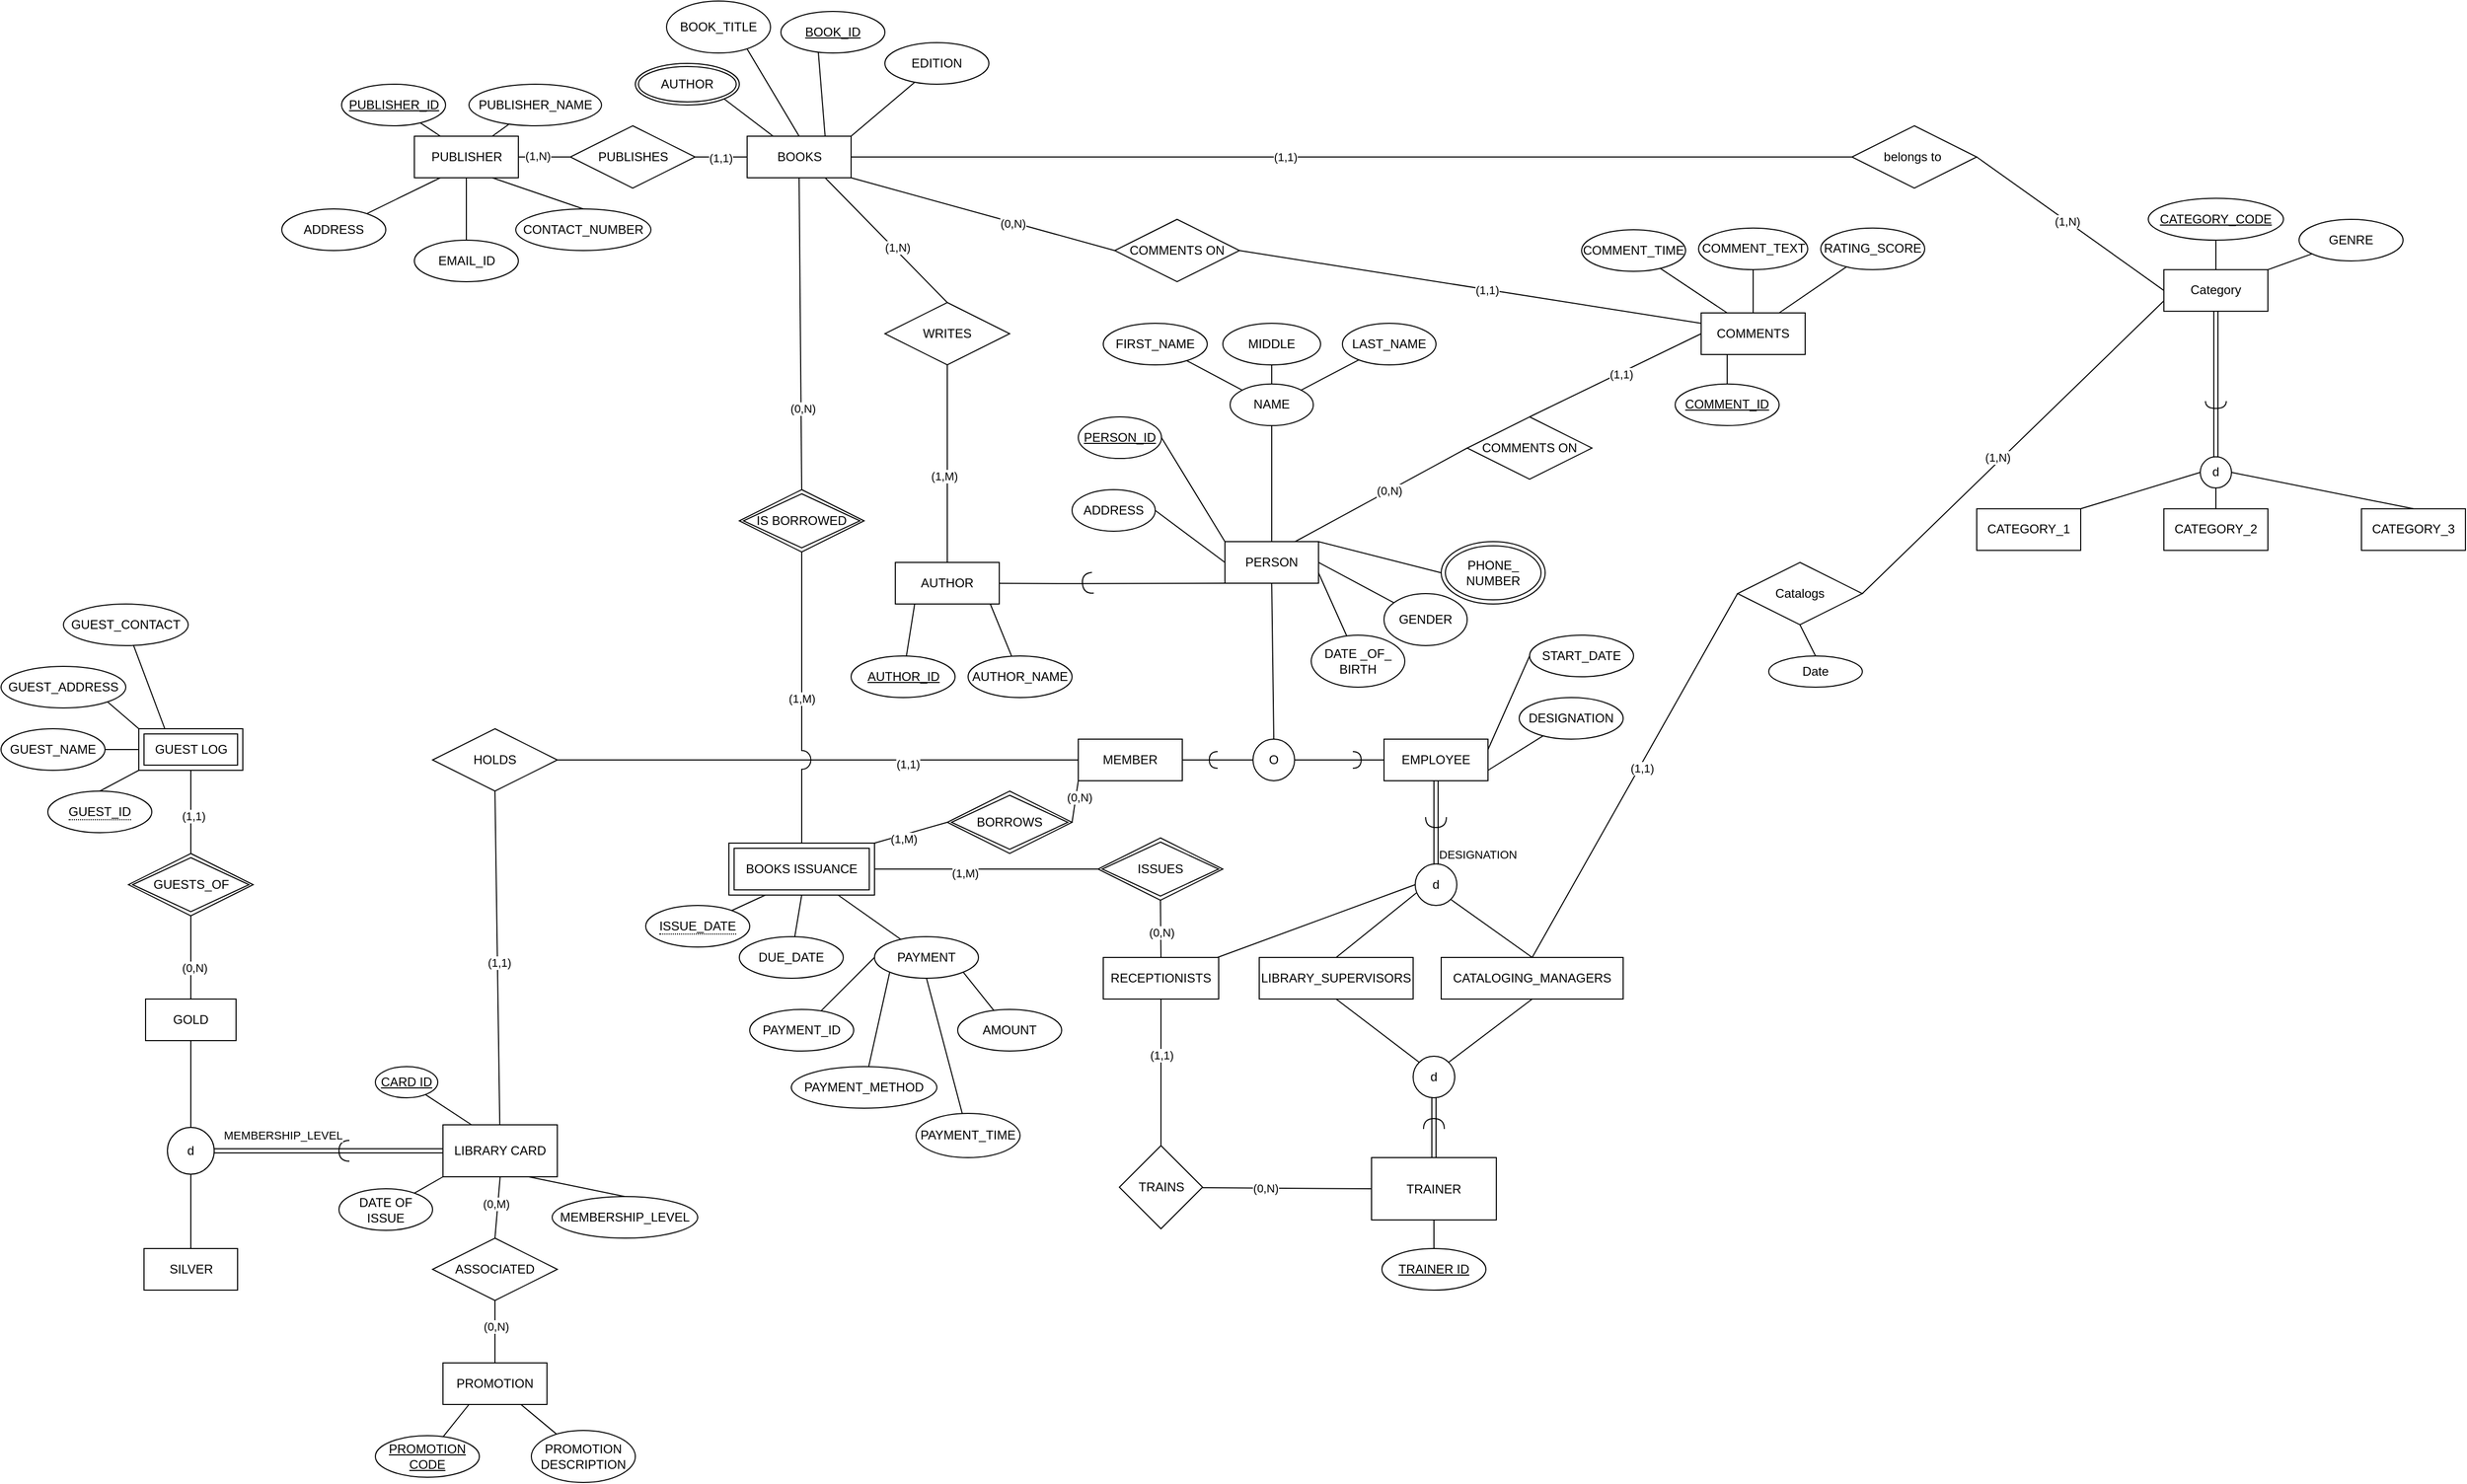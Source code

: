 <mxfile>
    <diagram id="INDeRHHGAO9wyA5p-iTh" name="Page-1">
        <mxGraphModel dx="2151" dy="1432" grid="1" gridSize="10" guides="1" tooltips="1" connect="1" arrows="1" fold="1" page="1" pageScale="1" pageWidth="850" pageHeight="1100" math="0" shadow="0">
            <root>
                <mxCell id="0"/>
                <mxCell id="1" parent="0"/>
                <mxCell id="3" style="edgeStyle=none;html=1;exitX=0.5;exitY=1;exitDx=0;exitDy=0;endArrow=none;endFill=0;entryX=0.5;entryY=0;entryDx=0;entryDy=0;" parent="1" target="4" edge="1">
                    <mxGeometry relative="1" as="geometry">
                        <mxPoint x="241" y="300" as="targetPoint"/>
                    </mxGeometry>
                </mxCell>
                <mxCell id="10" style="edgeStyle=none;html=1;exitX=0.25;exitY=0;exitDx=0;exitDy=0;endArrow=none;endFill=0;" parent="1" target="11" edge="1">
                    <mxGeometry relative="1" as="geometry">
                        <mxPoint x="219" y="60" as="targetPoint"/>
                    </mxGeometry>
                </mxCell>
                <mxCell id="18" style="edgeStyle=none;html=1;exitX=0;exitY=0;exitDx=0;exitDy=0;endArrow=none;endFill=0;" edge="1" parent="1" target="19">
                    <mxGeometry relative="1" as="geometry">
                        <mxPoint x="80" y="110" as="targetPoint"/>
                    </mxGeometry>
                </mxCell>
                <mxCell id="77" style="edgeStyle=none;html=1;exitX=1;exitY=0.5;exitDx=0;exitDy=0;endArrow=halfCircle;endFill=0;" parent="1" source="8" edge="1">
                    <mxGeometry relative="1" as="geometry">
                        <mxPoint x="160" y="280" as="targetPoint"/>
                    </mxGeometry>
                </mxCell>
                <mxCell id="286" style="edgeStyle=none;jumpStyle=arc;jumpSize=18;html=1;exitX=0;exitY=0.5;exitDx=0;exitDy=0;entryX=1;entryY=0.5;entryDx=0;entryDy=0;endArrow=none;endFill=0;" parent="1" source="8" target="285" edge="1">
                    <mxGeometry relative="1" as="geometry"/>
                </mxCell>
                <mxCell id="288" value="(1,1)" style="edgeLabel;html=1;align=center;verticalAlign=middle;resizable=0;points=[];" parent="286" vertex="1" connectable="0">
                    <mxGeometry x="-0.345" y="4" relative="1" as="geometry">
                        <mxPoint as="offset"/>
                    </mxGeometry>
                </mxCell>
                <mxCell id="295" style="edgeStyle=none;jumpStyle=arc;jumpSize=18;html=1;exitX=0;exitY=1;exitDx=0;exitDy=0;entryX=1;entryY=0.5;entryDx=0;entryDy=0;endArrow=none;endFill=0;" parent="1" source="8" target="294" edge="1">
                    <mxGeometry relative="1" as="geometry"/>
                </mxCell>
                <mxCell id="311" value="(0,N)" style="edgeLabel;html=1;align=center;verticalAlign=middle;resizable=0;points=[];" parent="295" vertex="1" connectable="0">
                    <mxGeometry x="-0.225" y="3" relative="1" as="geometry">
                        <mxPoint as="offset"/>
                    </mxGeometry>
                </mxCell>
                <mxCell id="8" value="MEMBER" style="rounded=0;whiteSpace=wrap;html=1;" parent="1" vertex="1">
                    <mxGeometry x="26" y="260" width="100" height="40" as="geometry"/>
                </mxCell>
                <mxCell id="22" style="edgeStyle=none;html=1;exitX=1;exitY=0;exitDx=0;exitDy=0;entryX=0;entryY=1;entryDx=0;entryDy=0;endArrow=none;endFill=0;" parent="1" target="21" edge="1">
                    <mxGeometry relative="1" as="geometry"/>
                </mxCell>
                <mxCell id="13" style="edgeStyle=none;html=1;exitX=1;exitY=0;exitDx=0;exitDy=0;endArrow=none;endFill=0;" parent="1" source="11" target="12" edge="1">
                    <mxGeometry relative="1" as="geometry"/>
                </mxCell>
                <mxCell id="24" style="edgeStyle=none;html=1;exitX=0;exitY=0.5;exitDx=0;exitDy=0;endArrow=none;endFill=0;" parent="1" target="25" edge="1">
                    <mxGeometry relative="1" as="geometry">
                        <mxPoint x="30" y="150" as="targetPoint"/>
                    </mxGeometry>
                </mxCell>
                <mxCell id="9" style="edgeStyle=none;html=1;exitX=0;exitY=0.5;exitDx=0;exitDy=0;endArrow=none;endFill=0;" parent="1" source="4" target="8" edge="1">
                    <mxGeometry relative="1" as="geometry"/>
                </mxCell>
                <mxCell id="14" style="edgeStyle=none;html=1;exitX=0;exitY=0;exitDx=0;exitDy=0;endArrow=none;endFill=0;" parent="1" source="11" target="15" edge="1">
                    <mxGeometry relative="1" as="geometry">
                        <mxPoint x="100" y="30" as="targetPoint"/>
                    </mxGeometry>
                </mxCell>
                <mxCell id="26" style="edgeStyle=none;html=1;exitX=0.5;exitY=1;exitDx=0;exitDy=0;entryX=0.5;entryY=0;entryDx=0;entryDy=0;endArrow=none;endFill=0;" parent="1" source="2" target="4" edge="1">
                    <mxGeometry relative="1" as="geometry"/>
                </mxCell>
                <mxCell id="27" style="edgeStyle=none;html=1;exitX=0;exitY=0.5;exitDx=0;exitDy=0;entryX=1;entryY=0.5;entryDx=0;entryDy=0;endArrow=none;endFill=0;" parent="1" source="2" target="25" edge="1">
                    <mxGeometry relative="1" as="geometry"/>
                </mxCell>
                <mxCell id="28" style="edgeStyle=none;html=1;exitX=0;exitY=0;exitDx=0;exitDy=0;entryX=1;entryY=0.5;entryDx=0;entryDy=0;endArrow=none;endFill=0;" parent="1" source="2" target="19" edge="1">
                    <mxGeometry relative="1" as="geometry"/>
                </mxCell>
                <mxCell id="29" style="edgeStyle=none;html=1;exitX=0.5;exitY=0;exitDx=0;exitDy=0;entryX=0.5;entryY=1;entryDx=0;entryDy=0;endArrow=none;endFill=0;" parent="1" source="2" target="11" edge="1">
                    <mxGeometry relative="1" as="geometry"/>
                </mxCell>
                <mxCell id="30" style="edgeStyle=none;html=1;exitX=1;exitY=0;exitDx=0;exitDy=0;entryX=0;entryY=0.5;entryDx=0;entryDy=0;endArrow=none;endFill=0;" parent="1" source="2" target="21" edge="1">
                    <mxGeometry relative="1" as="geometry"/>
                </mxCell>
                <mxCell id="31" style="edgeStyle=none;html=1;exitX=1;exitY=0.5;exitDx=0;exitDy=0;endArrow=none;endFill=0;" parent="1" source="2" target="32" edge="1">
                    <mxGeometry relative="1" as="geometry">
                        <mxPoint x="420" y="70" as="targetPoint"/>
                    </mxGeometry>
                </mxCell>
                <mxCell id="33" style="edgeStyle=none;html=1;exitX=1;exitY=0.75;exitDx=0;exitDy=0;endArrow=none;endFill=0;" parent="1" source="2" target="34" edge="1">
                    <mxGeometry relative="1" as="geometry">
                        <mxPoint x="470" y="90" as="targetPoint"/>
                    </mxGeometry>
                </mxCell>
                <mxCell id="256" style="edgeStyle=none;jumpStyle=arc;jumpSize=18;html=1;exitX=0.75;exitY=0;exitDx=0;exitDy=0;entryX=0;entryY=0.5;entryDx=0;entryDy=0;endArrow=none;endFill=0;" parent="1" source="2" target="255" edge="1">
                    <mxGeometry relative="1" as="geometry"/>
                </mxCell>
                <mxCell id="258" value="(0,N)" style="edgeLabel;html=1;align=center;verticalAlign=middle;resizable=0;points=[];" parent="256" vertex="1" connectable="0">
                    <mxGeometry x="0.086" relative="1" as="geometry">
                        <mxPoint as="offset"/>
                    </mxGeometry>
                </mxCell>
                <mxCell id="362" style="edgeStyle=none;html=1;exitX=1;exitY=0.5;exitDx=0;exitDy=0;endArrow=none;endFill=0;exitPerimeter=0;" edge="1" parent="1" source="363" target="274">
                    <mxGeometry relative="1" as="geometry"/>
                </mxCell>
                <mxCell id="364" style="edgeStyle=none;html=1;exitX=0;exitY=1;exitDx=0;exitDy=0;entryX=1;entryY=0.5;entryDx=0;entryDy=0;entryPerimeter=0;endArrow=none;endFill=0;" edge="1" parent="1" source="2" target="363">
                    <mxGeometry relative="1" as="geometry"/>
                </mxCell>
                <mxCell id="2" value="PERSON" style="rounded=0;whiteSpace=wrap;html=1;" parent="1" vertex="1">
                    <mxGeometry x="167" y="70" width="90" height="40" as="geometry"/>
                </mxCell>
                <mxCell id="4" value="O" style="ellipse;whiteSpace=wrap;html=1;aspect=fixed;" parent="1" vertex="1">
                    <mxGeometry x="194" y="260" width="40" height="40" as="geometry"/>
                </mxCell>
                <mxCell id="16" style="edgeStyle=none;html=1;exitX=0.5;exitY=0;exitDx=0;exitDy=0;endArrow=none;endFill=0;" parent="1" source="11" target="17" edge="1">
                    <mxGeometry relative="1" as="geometry">
                        <mxPoint x="166" y="10" as="targetPoint"/>
                    </mxGeometry>
                </mxCell>
                <mxCell id="6" style="edgeStyle=none;html=1;exitX=1;exitY=0.5;exitDx=0;exitDy=0;endArrow=none;endFill=0;" parent="1" source="4" target="5" edge="1">
                    <mxGeometry relative="1" as="geometry"/>
                </mxCell>
                <mxCell id="78" style="edgeStyle=none;html=1;exitX=0;exitY=0.5;exitDx=0;exitDy=0;endArrow=halfCircle;endFill=0;" parent="1" source="5" edge="1">
                    <mxGeometry relative="1" as="geometry">
                        <mxPoint x="290" y="280" as="targetPoint"/>
                    </mxGeometry>
                </mxCell>
                <mxCell id="132" style="edgeStyle=none;html=1;exitX=1;exitY=0.25;exitDx=0;exitDy=0;endArrow=none;endFill=0;entryX=0;entryY=0.5;entryDx=0;entryDy=0;" parent="1" source="5" target="136" edge="1">
                    <mxGeometry relative="1" as="geometry">
                        <mxPoint x="449.657" y="246.275" as="targetPoint"/>
                    </mxGeometry>
                </mxCell>
                <mxCell id="347" style="edgeStyle=none;html=1;exitX=1;exitY=0.75;exitDx=0;exitDy=0;endArrow=none;endFill=0;" edge="1" parent="1" source="5" target="348">
                    <mxGeometry relative="1" as="geometry">
                        <mxPoint x="460" y="270" as="targetPoint"/>
                    </mxGeometry>
                </mxCell>
                <mxCell id="5" value="EMPLOYEE" style="rounded=0;whiteSpace=wrap;html=1;" parent="1" vertex="1">
                    <mxGeometry x="320" y="260" width="100" height="40" as="geometry"/>
                </mxCell>
                <mxCell id="17" value="MIDDLE" style="ellipse;whiteSpace=wrap;html=1;" parent="1" vertex="1">
                    <mxGeometry x="165" y="-140" width="94" height="40" as="geometry"/>
                </mxCell>
                <mxCell id="11" value="NAME" style="ellipse;whiteSpace=wrap;html=1;" parent="1" vertex="1">
                    <mxGeometry x="172" y="-81.59" width="80" height="40" as="geometry"/>
                </mxCell>
                <mxCell id="15" value="FIRST_NAME" style="ellipse;whiteSpace=wrap;html=1;" parent="1" vertex="1">
                    <mxGeometry x="50" y="-140" width="100" height="40" as="geometry"/>
                </mxCell>
                <mxCell id="19" value="&lt;u&gt;PERSON_ID&lt;/u&gt;" style="ellipse;whiteSpace=wrap;html=1;" vertex="1" parent="1">
                    <mxGeometry x="26" y="-50" width="80" height="40" as="geometry"/>
                </mxCell>
                <mxCell id="12" value="LAST_NAME" style="ellipse;whiteSpace=wrap;html=1;" parent="1" vertex="1">
                    <mxGeometry x="280" y="-140" width="90" height="40" as="geometry"/>
                </mxCell>
                <mxCell id="21" value="PHONE_ NUMBER" style="ellipse;shape=doubleEllipse;whiteSpace=wrap;html=1;" parent="1" vertex="1">
                    <mxGeometry x="375" y="70" width="100" height="60" as="geometry"/>
                </mxCell>
                <mxCell id="25" value="ADDRESS" style="ellipse;whiteSpace=wrap;html=1;" parent="1" vertex="1">
                    <mxGeometry x="20" y="20" width="80" height="40" as="geometry"/>
                </mxCell>
                <mxCell id="32" value="GENDER" style="ellipse;whiteSpace=wrap;html=1;" parent="1" vertex="1">
                    <mxGeometry x="320" y="120" width="80" height="50" as="geometry"/>
                </mxCell>
                <mxCell id="34" value="DATE _OF_ BIRTH" style="ellipse;whiteSpace=wrap;html=1;" parent="1" vertex="1">
                    <mxGeometry x="250" y="160" width="90" height="50" as="geometry"/>
                </mxCell>
                <mxCell id="69" style="edgeStyle=none;html=1;exitX=0.25;exitY=0;exitDx=0;exitDy=0;endArrow=none;endFill=0;" parent="1" source="35" target="70" edge="1">
                    <mxGeometry relative="1" as="geometry">
                        <mxPoint x="-590" y="510" as="targetPoint"/>
                    </mxGeometry>
                </mxCell>
                <mxCell id="71" style="edgeStyle=none;html=1;exitX=0;exitY=1;exitDx=0;exitDy=0;endArrow=none;endFill=0;" parent="1" source="35" target="72" edge="1">
                    <mxGeometry relative="1" as="geometry">
                        <mxPoint x="-580" y="510" as="targetPoint"/>
                    </mxGeometry>
                </mxCell>
                <mxCell id="73" style="edgeStyle=none;html=1;endArrow=none;endFill=0;exitX=0.25;exitY=1;exitDx=0;exitDy=0;" parent="1" source="140" target="74" edge="1">
                    <mxGeometry relative="1" as="geometry">
                        <mxPoint x="-480" y="510" as="targetPoint"/>
                        <mxPoint x="-720" y="680" as="sourcePoint"/>
                    </mxGeometry>
                </mxCell>
                <mxCell id="75" style="edgeStyle=none;html=1;endArrow=none;endFill=0;exitX=0.75;exitY=1;exitDx=0;exitDy=0;" parent="1" source="140" target="76" edge="1">
                    <mxGeometry relative="1" as="geometry">
                        <mxPoint x="-490" y="730" as="targetPoint"/>
                        <mxPoint x="-550" y="700" as="sourcePoint"/>
                    </mxGeometry>
                </mxCell>
                <mxCell id="35" value="LIBRARY CARD" style="rounded=0;whiteSpace=wrap;html=1;" parent="1" vertex="1">
                    <mxGeometry x="-585" y="631" width="110" height="50" as="geometry"/>
                </mxCell>
                <mxCell id="63" style="edgeStyle=none;html=1;exitX=0.5;exitY=0;exitDx=0;exitDy=0;endArrow=none;endFill=0;" parent="1" source="62" target="64" edge="1">
                    <mxGeometry relative="1" as="geometry">
                        <mxPoint x="-827" y="540" as="targetPoint"/>
                    </mxGeometry>
                </mxCell>
                <mxCell id="66" style="edgeStyle=none;html=1;exitX=0.5;exitY=1;exitDx=0;exitDy=0;entryX=0.5;entryY=0;entryDx=0;entryDy=0;endArrow=none;endFill=0;" parent="1" source="62" target="65" edge="1">
                    <mxGeometry relative="1" as="geometry"/>
                </mxCell>
                <mxCell id="62" value="d" style="ellipse;whiteSpace=wrap;html=1;aspect=fixed;" parent="1" vertex="1">
                    <mxGeometry x="-850" y="633.5" width="45" height="45" as="geometry"/>
                </mxCell>
                <mxCell id="64" value="GOLD" style="rounded=0;whiteSpace=wrap;html=1;" parent="1" vertex="1">
                    <mxGeometry x="-871" y="510" width="87" height="40" as="geometry"/>
                </mxCell>
                <mxCell id="65" value="SILVER" style="rounded=0;whiteSpace=wrap;html=1;" parent="1" vertex="1">
                    <mxGeometry x="-872.5" y="750" width="90" height="40" as="geometry"/>
                </mxCell>
                <mxCell id="70" value="&lt;u&gt;CARD ID&lt;/u&gt;" style="ellipse;whiteSpace=wrap;html=1;" parent="1" vertex="1">
                    <mxGeometry x="-650" y="575" width="60" height="30" as="geometry"/>
                </mxCell>
                <mxCell id="72" value="DATE OF ISSUE" style="ellipse;whiteSpace=wrap;html=1;" parent="1" vertex="1">
                    <mxGeometry x="-685" y="692.5" width="90" height="40" as="geometry"/>
                </mxCell>
                <mxCell id="74" value="PROMOTION CODE" style="ellipse;whiteSpace=wrap;html=1;align=center;fontStyle=4;" parent="1" vertex="1">
                    <mxGeometry x="-650" y="930" width="100" height="40" as="geometry"/>
                </mxCell>
                <mxCell id="76" value="PROMOTION DESCRIPTION" style="ellipse;whiteSpace=wrap;html=1;" parent="1" vertex="1">
                    <mxGeometry x="-500" y="925" width="100" height="50" as="geometry"/>
                </mxCell>
                <mxCell id="79" value="" style="shape=link;html=1;rounded=0;endArrow=halfCircle;endFill=0;entryX=0.5;entryY=0;entryDx=0;entryDy=0;startArrow=none;" parent="1" source="119" target="81" edge="1">
                    <mxGeometry relative="1" as="geometry">
                        <mxPoint x="370" y="340" as="sourcePoint"/>
                        <mxPoint x="370" y="370" as="targetPoint"/>
                    </mxGeometry>
                </mxCell>
                <mxCell id="361" value="DESIGNATION" style="edgeLabel;html=1;align=center;verticalAlign=middle;resizable=0;points=[];" vertex="1" connectable="0" parent="79">
                    <mxGeometry x="-0.012" y="-1" relative="1" as="geometry">
                        <mxPoint x="41" y="8" as="offset"/>
                    </mxGeometry>
                </mxCell>
                <mxCell id="89" style="edgeStyle=none;html=1;exitX=0;exitY=0.5;exitDx=0;exitDy=0;endArrow=none;endFill=0;" parent="1" source="81" target="90" edge="1">
                    <mxGeometry relative="1" as="geometry">
                        <mxPoint x="721" y="430" as="targetPoint"/>
                    </mxGeometry>
                </mxCell>
                <mxCell id="99" style="edgeStyle=none;html=1;exitX=1;exitY=1;exitDx=0;exitDy=0;entryX=0.5;entryY=0;entryDx=0;entryDy=0;endArrow=none;endFill=0;" parent="1" source="81" target="88" edge="1">
                    <mxGeometry relative="1" as="geometry"/>
                </mxCell>
                <mxCell id="81" value="d" style="ellipse;whiteSpace=wrap;html=1;aspect=fixed;" parent="1" vertex="1">
                    <mxGeometry x="350" y="380" width="40" height="40" as="geometry"/>
                </mxCell>
                <mxCell id="102" style="edgeStyle=none;html=1;exitX=0.5;exitY=0;exitDx=0;exitDy=0;entryX=0.025;entryY=0.7;entryDx=0;entryDy=0;entryPerimeter=0;endArrow=none;endFill=0;" parent="1" source="86" target="81" edge="1">
                    <mxGeometry relative="1" as="geometry"/>
                </mxCell>
                <mxCell id="86" value="LIBRARY_SUPERVISORS" style="rounded=0;whiteSpace=wrap;html=1;" parent="1" vertex="1">
                    <mxGeometry x="200" y="470" width="148" height="40" as="geometry"/>
                </mxCell>
                <mxCell id="197" style="edgeStyle=none;html=1;exitX=0.5;exitY=0;exitDx=0;exitDy=0;endArrow=none;endFill=0;jumpStyle=arc;jumpSize=17;entryX=0;entryY=0.5;entryDx=0;entryDy=0;" parent="1" source="88" target="198" edge="1">
                    <mxGeometry relative="1" as="geometry">
                        <mxPoint x="740" y="330" as="targetPoint"/>
                    </mxGeometry>
                </mxCell>
                <mxCell id="201" value="(1,1)" style="edgeLabel;html=1;align=center;verticalAlign=middle;resizable=0;points=[];" parent="197" vertex="1" connectable="0">
                    <mxGeometry x="0.048" y="-2" relative="1" as="geometry">
                        <mxPoint as="offset"/>
                    </mxGeometry>
                </mxCell>
                <mxCell id="88" value="CATALOGING_MANAGERS" style="rounded=0;whiteSpace=wrap;html=1;" parent="1" vertex="1">
                    <mxGeometry x="375" y="470" width="175" height="40" as="geometry"/>
                </mxCell>
                <mxCell id="292" style="edgeStyle=none;jumpStyle=arc;jumpSize=18;html=1;exitX=0.5;exitY=0;exitDx=0;exitDy=0;entryX=0.5;entryY=1;entryDx=0;entryDy=0;endArrow=none;endFill=0;" parent="1" source="90" edge="1">
                    <mxGeometry relative="1" as="geometry">
                        <mxPoint x="105" y="415" as="targetPoint"/>
                    </mxGeometry>
                </mxCell>
                <mxCell id="315" value="(0,N)" style="edgeLabel;html=1;align=center;verticalAlign=middle;resizable=0;points=[];" parent="292" vertex="1" connectable="0">
                    <mxGeometry x="-0.133" y="-1" relative="1" as="geometry">
                        <mxPoint x="-1" as="offset"/>
                    </mxGeometry>
                </mxCell>
                <mxCell id="90" value="RECEPTIONISTS" style="rounded=0;whiteSpace=wrap;html=1;" parent="1" vertex="1">
                    <mxGeometry x="50" y="470" width="111" height="40" as="geometry"/>
                </mxCell>
                <mxCell id="128" style="edgeStyle=none;html=1;exitX=0;exitY=0.5;exitDx=0;exitDy=0;entryX=0;entryY=0.5;entryDx=0;entryDy=0;endArrow=none;endFill=0;" parent="1" source="91" target="127" edge="1">
                    <mxGeometry relative="1" as="geometry"/>
                </mxCell>
                <mxCell id="130" value="(0,N)" style="edgeLabel;html=1;align=center;verticalAlign=middle;resizable=0;points=[];" parent="128" vertex="1" connectable="0">
                    <mxGeometry x="0.396" y="1" relative="1" as="geometry">
                        <mxPoint x="67" y="-1" as="offset"/>
                    </mxGeometry>
                </mxCell>
                <mxCell id="138" style="edgeStyle=none;html=1;exitX=0.5;exitY=1;exitDx=0;exitDy=0;endArrow=none;endFill=0;entryX=0.5;entryY=0;entryDx=0;entryDy=0;" parent="1" source="91" target="139" edge="1">
                    <mxGeometry relative="1" as="geometry">
                        <mxPoint x="328.487" y="712.563" as="targetPoint"/>
                    </mxGeometry>
                </mxCell>
                <mxCell id="91" value="TRAINER" style="rounded=0;whiteSpace=wrap;html=1;" parent="1" vertex="1">
                    <mxGeometry x="308" y="662.5" width="120" height="60" as="geometry"/>
                </mxCell>
                <mxCell id="94" style="edgeStyle=none;html=1;exitX=0;exitY=0;exitDx=0;exitDy=0;entryX=0.5;entryY=1;entryDx=0;entryDy=0;endArrow=none;endFill=0;" parent="1" source="93" target="86" edge="1">
                    <mxGeometry relative="1" as="geometry"/>
                </mxCell>
                <mxCell id="95" style="edgeStyle=none;html=1;exitX=1;exitY=0;exitDx=0;exitDy=0;entryX=0.5;entryY=1;entryDx=0;entryDy=0;endArrow=none;endFill=0;" parent="1" source="93" target="88" edge="1">
                    <mxGeometry relative="1" as="geometry"/>
                </mxCell>
                <mxCell id="119" value="" style="shape=requiredInterface;html=1;verticalLabelPosition=bottom;sketch=0;rotation=90;" parent="1" vertex="1">
                    <mxGeometry x="365" y="330" width="10" height="20" as="geometry"/>
                </mxCell>
                <mxCell id="125" value="" style="shape=link;html=1;rounded=0;endArrow=none;endFill=0;exitX=1;exitY=0.5;exitDx=0;exitDy=0;exitPerimeter=0;entryX=0.5;entryY=1;entryDx=0;entryDy=0;" parent="1" source="119" target="5" edge="1">
                    <mxGeometry relative="1" as="geometry">
                        <mxPoint x="450" y="360" as="sourcePoint"/>
                        <mxPoint x="610" y="360" as="targetPoint"/>
                    </mxGeometry>
                </mxCell>
                <mxCell id="129" style="edgeStyle=none;html=1;exitX=0.5;exitY=0;exitDx=0;exitDy=0;entryX=0.5;entryY=1;entryDx=0;entryDy=0;endArrow=none;endFill=0;" parent="1" source="127" target="90" edge="1">
                    <mxGeometry relative="1" as="geometry"/>
                </mxCell>
                <mxCell id="131" value="(1,1)" style="edgeLabel;html=1;align=center;verticalAlign=middle;resizable=0;points=[];" parent="129" vertex="1" connectable="0">
                    <mxGeometry x="0.249" relative="1" as="geometry">
                        <mxPoint y="1" as="offset"/>
                    </mxGeometry>
                </mxCell>
                <mxCell id="127" value="TRAINS" style="rhombus;whiteSpace=wrap;html=1;" parent="1" vertex="1">
                    <mxGeometry x="65.5" y="651" width="80" height="80" as="geometry"/>
                </mxCell>
                <mxCell id="136" value="START_DATE" style="ellipse;whiteSpace=wrap;html=1;align=center;" parent="1" vertex="1">
                    <mxGeometry x="460" y="160" width="100" height="40" as="geometry"/>
                </mxCell>
                <mxCell id="139" value="TRAINER ID" style="ellipse;whiteSpace=wrap;html=1;align=center;fontStyle=4;" parent="1" vertex="1">
                    <mxGeometry x="318" y="750" width="100" height="40" as="geometry"/>
                </mxCell>
                <mxCell id="142" style="edgeStyle=none;html=1;exitX=0.5;exitY=0;exitDx=0;exitDy=0;endArrow=none;endFill=0;" parent="1" source="140" target="141" edge="1">
                    <mxGeometry relative="1" as="geometry"/>
                </mxCell>
                <mxCell id="144" value="(0,N)" style="edgeLabel;html=1;align=center;verticalAlign=middle;resizable=0;points=[];" parent="142" vertex="1" connectable="0">
                    <mxGeometry x="0.167" y="-1" relative="1" as="geometry">
                        <mxPoint as="offset"/>
                    </mxGeometry>
                </mxCell>
                <mxCell id="140" value="PROMOTION" style="whiteSpace=wrap;html=1;align=center;" parent="1" vertex="1">
                    <mxGeometry x="-585" y="860" width="100" height="40" as="geometry"/>
                </mxCell>
                <mxCell id="143" style="edgeStyle=none;html=1;exitX=0.5;exitY=0;exitDx=0;exitDy=0;entryX=0.5;entryY=1;entryDx=0;entryDy=0;endArrow=none;endFill=0;" parent="1" source="141" target="35" edge="1">
                    <mxGeometry relative="1" as="geometry"/>
                </mxCell>
                <mxCell id="145" value="(0,M)" style="edgeLabel;html=1;align=center;verticalAlign=middle;resizable=0;points=[];" parent="143" vertex="1" connectable="0">
                    <mxGeometry x="0.133" y="2" relative="1" as="geometry">
                        <mxPoint as="offset"/>
                    </mxGeometry>
                </mxCell>
                <mxCell id="141" value="ASSOCIATED" style="shape=rhombus;perimeter=rhombusPerimeter;whiteSpace=wrap;html=1;align=center;" parent="1" vertex="1">
                    <mxGeometry x="-595" y="740" width="120" height="60" as="geometry"/>
                </mxCell>
                <mxCell id="152" style="edgeStyle=none;html=1;exitX=0;exitY=1;exitDx=0;exitDy=0;entryX=0.5;entryY=0;entryDx=0;entryDy=0;endArrow=none;endFill=0;" parent="1" source="146" target="151" edge="1">
                    <mxGeometry relative="1" as="geometry"/>
                </mxCell>
                <mxCell id="153" style="edgeStyle=none;html=1;exitX=0.5;exitY=1;exitDx=0;exitDy=0;entryX=0.5;entryY=0;entryDx=0;entryDy=0;endArrow=none;endFill=0;" parent="1" source="146" target="147" edge="1">
                    <mxGeometry relative="1" as="geometry"/>
                </mxCell>
                <mxCell id="161" value="(1,1)" style="edgeLabel;html=1;align=center;verticalAlign=middle;resizable=0;points=[];" parent="153" vertex="1" connectable="0">
                    <mxGeometry x="0.1" y="2" relative="1" as="geometry">
                        <mxPoint as="offset"/>
                    </mxGeometry>
                </mxCell>
                <mxCell id="154" style="edgeStyle=none;html=1;exitX=0;exitY=0.5;exitDx=0;exitDy=0;endArrow=none;endFill=0;" parent="1" source="146" target="155" edge="1">
                    <mxGeometry relative="1" as="geometry">
                        <mxPoint x="-960" y="270" as="targetPoint"/>
                    </mxGeometry>
                </mxCell>
                <mxCell id="158" style="edgeStyle=none;html=1;exitX=0;exitY=0;exitDx=0;exitDy=0;entryX=1;entryY=1;entryDx=0;entryDy=0;endArrow=none;endFill=0;" parent="1" source="146" target="157" edge="1">
                    <mxGeometry relative="1" as="geometry"/>
                </mxCell>
                <mxCell id="160" style="edgeStyle=none;html=1;exitX=0.25;exitY=0;exitDx=0;exitDy=0;endArrow=none;endFill=0;" parent="1" source="146" target="159" edge="1">
                    <mxGeometry relative="1" as="geometry"/>
                </mxCell>
                <mxCell id="146" value="GUEST LOG" style="shape=ext;margin=3;double=1;whiteSpace=wrap;html=1;align=center;" parent="1" vertex="1">
                    <mxGeometry x="-877.5" y="250" width="100" height="40" as="geometry"/>
                </mxCell>
                <mxCell id="149" style="edgeStyle=none;html=1;exitX=0.5;exitY=1;exitDx=0;exitDy=0;entryX=0.5;entryY=0;entryDx=0;entryDy=0;endArrow=none;endFill=0;" parent="1" source="147" target="64" edge="1">
                    <mxGeometry relative="1" as="geometry"/>
                </mxCell>
                <mxCell id="163" value="(0,N)" style="edgeLabel;html=1;align=center;verticalAlign=middle;resizable=0;points=[];" parent="149" vertex="1" connectable="0">
                    <mxGeometry x="0.25" y="3" relative="1" as="geometry">
                        <mxPoint as="offset"/>
                    </mxGeometry>
                </mxCell>
                <mxCell id="147" value="GUESTS_OF" style="shape=rhombus;double=1;perimeter=rhombusPerimeter;whiteSpace=wrap;html=1;align=center;" parent="1" vertex="1">
                    <mxGeometry x="-887.5" y="370" width="120" height="60" as="geometry"/>
                </mxCell>
                <mxCell id="151" value="&lt;span style=&quot;border-bottom: 1px dotted&quot;&gt;GUEST_ID&lt;/span&gt;" style="ellipse;whiteSpace=wrap;html=1;align=center;" parent="1" vertex="1">
                    <mxGeometry x="-965" y="310" width="100" height="40" as="geometry"/>
                </mxCell>
                <mxCell id="155" value="GUEST_NAME" style="ellipse;whiteSpace=wrap;html=1;align=center;" parent="1" vertex="1">
                    <mxGeometry x="-1010" y="250" width="100" height="40" as="geometry"/>
                </mxCell>
                <mxCell id="157" value="GUEST_ADDRESS" style="ellipse;whiteSpace=wrap;html=1;align=center;" parent="1" vertex="1">
                    <mxGeometry x="-1010" y="190" width="120" height="40" as="geometry"/>
                </mxCell>
                <mxCell id="159" value="GUEST_CONTACT" style="ellipse;whiteSpace=wrap;html=1;align=center;" parent="1" vertex="1">
                    <mxGeometry x="-950" y="130" width="120" height="40" as="geometry"/>
                </mxCell>
                <mxCell id="229" style="edgeStyle=none;jumpStyle=arc;jumpSize=18;html=1;exitX=0;exitY=0.5;exitDx=0;exitDy=0;endArrow=none;endFill=0;entryX=1;entryY=0.5;entryDx=0;entryDy=0;" parent="1" source="165" target="228" edge="1">
                    <mxGeometry relative="1" as="geometry">
                        <mxPoint x="1557" y="-360" as="targetPoint"/>
                    </mxGeometry>
                </mxCell>
                <mxCell id="231" value="(1,N)" style="edgeLabel;html=1;align=center;verticalAlign=middle;resizable=0;points=[];" parent="229" vertex="1" connectable="0">
                    <mxGeometry x="0.04" relative="1" as="geometry">
                        <mxPoint as="offset"/>
                    </mxGeometry>
                </mxCell>
                <mxCell id="338" style="edgeStyle=none;jumpStyle=arc;jumpSize=18;html=1;exitX=0.5;exitY=0;exitDx=0;exitDy=0;endArrow=none;endFill=0;" parent="1" source="165" target="340" edge="1">
                    <mxGeometry relative="1" as="geometry">
                        <mxPoint x="1098.689" y="-240.304" as="targetPoint"/>
                    </mxGeometry>
                </mxCell>
                <mxCell id="374" style="edgeStyle=none;html=1;exitX=1;exitY=0;exitDx=0;exitDy=0;endArrow=none;endFill=0;" edge="1" parent="1" source="165" target="375">
                    <mxGeometry relative="1" as="geometry">
                        <mxPoint x="1220" y="-210" as="targetPoint"/>
                    </mxGeometry>
                </mxCell>
                <mxCell id="165" value="Category" style="whiteSpace=wrap;html=1;align=center;" parent="1" vertex="1">
                    <mxGeometry x="1070" y="-191.59" width="100" height="40" as="geometry"/>
                </mxCell>
                <mxCell id="174" value="" style="shape=requiredInterface;html=1;verticalLabelPosition=bottom;sketch=0;rotation=90;" parent="1" vertex="1">
                    <mxGeometry x="1116.5" y="-71.59" width="7" height="20" as="geometry"/>
                </mxCell>
                <mxCell id="180" value="" style="shape=link;html=1;rounded=0;endArrow=none;endFill=0;exitX=0.5;exitY=1;exitDx=0;exitDy=0;entryX=1;entryY=0.5;entryDx=0;entryDy=0;entryPerimeter=0;" parent="1" source="165" target="174" edge="1">
                    <mxGeometry relative="1" as="geometry">
                        <mxPoint x="1120" y="-151.59" as="sourcePoint"/>
                        <mxPoint x="1120" y="-51.59" as="targetPoint"/>
                    </mxGeometry>
                </mxCell>
                <mxCell id="186" value="" style="shape=link;html=1;rounded=0;endArrow=none;endFill=0;exitX=1;exitY=0.5;exitDx=0;exitDy=0;exitPerimeter=0;entryX=0.5;entryY=0;entryDx=0;entryDy=0;" parent="1" source="174" target="188" edge="1">
                    <mxGeometry relative="1" as="geometry">
                        <mxPoint x="1050" y="8.41" as="sourcePoint"/>
                        <mxPoint x="1120" y="-11.59" as="targetPoint"/>
                    </mxGeometry>
                </mxCell>
                <mxCell id="187" value="" style="resizable=0;html=1;align=right;verticalAlign=bottom;" parent="186" connectable="0" vertex="1">
                    <mxGeometry x="1" relative="1" as="geometry"/>
                </mxCell>
                <mxCell id="195" style="edgeStyle=none;html=1;exitX=1;exitY=0.5;exitDx=0;exitDy=0;entryX=0.5;entryY=0;entryDx=0;entryDy=0;endArrow=none;endFill=0;" parent="1" source="188" target="193" edge="1">
                    <mxGeometry relative="1" as="geometry"/>
                </mxCell>
                <mxCell id="188" value="d" style="ellipse;whiteSpace=wrap;html=1;aspect=fixed;" parent="1" vertex="1">
                    <mxGeometry x="1105" y="-11.59" width="30" height="30" as="geometry"/>
                </mxCell>
                <mxCell id="191" style="edgeStyle=none;html=1;exitX=1;exitY=0;exitDx=0;exitDy=0;entryX=0;entryY=0.5;entryDx=0;entryDy=0;endArrow=none;endFill=0;" parent="1" source="189" target="188" edge="1">
                    <mxGeometry relative="1" as="geometry"/>
                </mxCell>
                <mxCell id="189" value="CATEGORY_1" style="whiteSpace=wrap;html=1;align=center;" parent="1" vertex="1">
                    <mxGeometry x="890" y="38.41" width="100" height="40" as="geometry"/>
                </mxCell>
                <mxCell id="192" style="edgeStyle=none;html=1;exitX=0.5;exitY=0;exitDx=0;exitDy=0;endArrow=none;endFill=0;" parent="1" source="190" target="188" edge="1">
                    <mxGeometry relative="1" as="geometry"/>
                </mxCell>
                <mxCell id="190" value="CATEGORY_2" style="whiteSpace=wrap;html=1;align=center;" parent="1" vertex="1">
                    <mxGeometry x="1070" y="38.41" width="100" height="40" as="geometry"/>
                </mxCell>
                <mxCell id="193" value="CATEGORY_3" style="whiteSpace=wrap;html=1;align=center;" parent="1" vertex="1">
                    <mxGeometry x="1260" y="38.41" width="100" height="40" as="geometry"/>
                </mxCell>
                <mxCell id="199" style="edgeStyle=none;jumpStyle=arc;jumpSize=18;html=1;exitX=0.5;exitY=1;exitDx=0;exitDy=0;endArrow=none;endFill=0;entryX=0.5;entryY=0;entryDx=0;entryDy=0;" parent="1" source="198" target="200" edge="1">
                    <mxGeometry relative="1" as="geometry">
                        <mxPoint x="710" y="210" as="targetPoint"/>
                    </mxGeometry>
                </mxCell>
                <mxCell id="202" style="edgeStyle=none;jumpStyle=arc;jumpSize=18;html=1;exitX=1;exitY=0.5;exitDx=0;exitDy=0;endArrow=none;endFill=0;entryX=0;entryY=0.75;entryDx=0;entryDy=0;" parent="1" source="198" target="165" edge="1">
                    <mxGeometry relative="1" as="geometry">
                        <mxPoint x="1000.278" y="-100" as="targetPoint"/>
                    </mxGeometry>
                </mxCell>
                <mxCell id="337" value="(1,N)" style="edgeLabel;html=1;align=center;verticalAlign=middle;resizable=0;points=[];" parent="202" vertex="1" connectable="0">
                    <mxGeometry x="-0.082" y="3" relative="1" as="geometry">
                        <mxPoint x="-1" as="offset"/>
                    </mxGeometry>
                </mxCell>
                <mxCell id="198" value="Catalogs" style="shape=rhombus;perimeter=rhombusPerimeter;whiteSpace=wrap;html=1;align=center;rotation=0;" parent="1" vertex="1">
                    <mxGeometry x="660" y="90.0" width="120" height="60" as="geometry"/>
                </mxCell>
                <mxCell id="200" value="Date" style="ellipse;whiteSpace=wrap;html=1;align=center;" parent="1" vertex="1">
                    <mxGeometry x="690" y="180" width="90" height="30" as="geometry"/>
                </mxCell>
                <mxCell id="236" style="edgeStyle=none;jumpStyle=arc;jumpSize=18;html=1;exitX=0.75;exitY=0;exitDx=0;exitDy=0;entryX=0.36;entryY=0.988;entryDx=0;entryDy=0;entryPerimeter=0;endArrow=none;endFill=0;" parent="1" source="209" target="235" edge="1">
                    <mxGeometry relative="1" as="geometry"/>
                </mxCell>
                <mxCell id="237" style="edgeStyle=none;jumpStyle=arc;jumpSize=18;html=1;exitX=0.25;exitY=0;exitDx=0;exitDy=0;endArrow=none;endFill=0;entryX=1;entryY=1;entryDx=0;entryDy=0;" parent="1" source="209" target="373" edge="1">
                    <mxGeometry relative="1" as="geometry">
                        <mxPoint x="-303.545" y="-343.029" as="targetPoint"/>
                    </mxGeometry>
                </mxCell>
                <mxCell id="272" style="edgeStyle=none;jumpStyle=arc;jumpSize=18;html=1;entryX=0.5;entryY=0;entryDx=0;entryDy=0;endArrow=none;endFill=0;exitX=0.5;exitY=0;exitDx=0;exitDy=0;" parent="1" source="209" target="234" edge="1">
                    <mxGeometry relative="1" as="geometry">
                        <mxPoint x="-130" y="-550" as="sourcePoint"/>
                    </mxGeometry>
                </mxCell>
                <mxCell id="305" style="edgeStyle=none;jumpStyle=arc;jumpSize=18;html=1;exitX=0.5;exitY=1;exitDx=0;exitDy=0;endArrow=none;endFill=0;entryX=0.5;entryY=0;entryDx=0;entryDy=0;" parent="1" source="209" target="307" edge="1">
                    <mxGeometry relative="1" as="geometry">
                        <mxPoint x="-120" y="-470" as="targetPoint"/>
                    </mxGeometry>
                </mxCell>
                <mxCell id="318" value="(0,N)" style="edgeLabel;html=1;align=center;verticalAlign=middle;resizable=0;points=[];" parent="305" vertex="1" connectable="0">
                    <mxGeometry x="0.478" y="1" relative="1" as="geometry">
                        <mxPoint as="offset"/>
                    </mxGeometry>
                </mxCell>
                <mxCell id="371" style="edgeStyle=none;html=1;exitX=1;exitY=0;exitDx=0;exitDy=0;endArrow=none;endFill=0;" edge="1" parent="1" source="209" target="372">
                    <mxGeometry relative="1" as="geometry">
                        <mxPoint x="-140" y="-390" as="targetPoint"/>
                    </mxGeometry>
                </mxCell>
                <mxCell id="209" value="BOOKS" style="whiteSpace=wrap;html=1;align=center;" parent="1" vertex="1">
                    <mxGeometry x="-292.5" y="-320" width="100" height="40" as="geometry"/>
                </mxCell>
                <mxCell id="230" style="edgeStyle=none;jumpStyle=arc;jumpSize=18;html=1;exitX=0;exitY=0.5;exitDx=0;exitDy=0;endArrow=none;endFill=0;entryX=1;entryY=0.5;entryDx=0;entryDy=0;" parent="1" source="228" target="209" edge="1">
                    <mxGeometry relative="1" as="geometry">
                        <mxPoint x="217" y="-470" as="sourcePoint"/>
                    </mxGeometry>
                </mxCell>
                <mxCell id="232" value="(1,1)" style="edgeLabel;html=1;align=center;verticalAlign=middle;resizable=0;points=[];" parent="230" vertex="1" connectable="0">
                    <mxGeometry x="0.133" relative="1" as="geometry">
                        <mxPoint as="offset"/>
                    </mxGeometry>
                </mxCell>
                <mxCell id="228" value="belongs to&amp;nbsp;" style="shape=rhombus;perimeter=rhombusPerimeter;whiteSpace=wrap;html=1;align=center;" parent="1" vertex="1">
                    <mxGeometry x="770" y="-330" width="120" height="60" as="geometry"/>
                </mxCell>
                <mxCell id="234" value="BOOK_TITLE" style="ellipse;whiteSpace=wrap;html=1;align=center;" parent="1" vertex="1">
                    <mxGeometry x="-370" y="-450" width="100" height="50" as="geometry"/>
                </mxCell>
                <mxCell id="235" value="BOOK_ID" style="ellipse;whiteSpace=wrap;html=1;align=center;fontStyle=4;" parent="1" vertex="1">
                    <mxGeometry x="-260" y="-440" width="100" height="40" as="geometry"/>
                </mxCell>
                <mxCell id="243" style="edgeStyle=none;jumpStyle=arc;jumpSize=18;html=1;exitX=0.25;exitY=0;exitDx=0;exitDy=0;endArrow=none;endFill=0;" parent="1" source="242" target="244" edge="1">
                    <mxGeometry relative="1" as="geometry">
                        <mxPoint x="585" y="-240" as="targetPoint"/>
                    </mxGeometry>
                </mxCell>
                <mxCell id="245" style="edgeStyle=none;jumpStyle=arc;jumpSize=18;html=1;exitX=0.75;exitY=0;exitDx=0;exitDy=0;endArrow=none;endFill=0;" parent="1" source="242" target="246" edge="1">
                    <mxGeometry relative="1" as="geometry">
                        <mxPoint x="675" y="-230" as="targetPoint"/>
                    </mxGeometry>
                </mxCell>
                <mxCell id="248" style="edgeStyle=none;jumpStyle=arc;jumpSize=18;html=1;exitX=0.5;exitY=0;exitDx=0;exitDy=0;endArrow=none;endFill=0;" parent="1" source="242" target="247" edge="1">
                    <mxGeometry relative="1" as="geometry"/>
                </mxCell>
                <mxCell id="249" style="edgeStyle=none;jumpStyle=arc;jumpSize=18;html=1;exitX=0;exitY=0.25;exitDx=0;exitDy=0;endArrow=none;endFill=0;entryX=1;entryY=0.5;entryDx=0;entryDy=0;" parent="1" source="242" target="250" edge="1">
                    <mxGeometry relative="1" as="geometry">
                        <mxPoint x="860" y="-109.524" as="targetPoint"/>
                    </mxGeometry>
                </mxCell>
                <mxCell id="252" value="(1,1)" style="edgeLabel;html=1;align=center;verticalAlign=middle;resizable=0;points=[];" parent="249" vertex="1" connectable="0">
                    <mxGeometry x="-0.07" relative="1" as="geometry">
                        <mxPoint as="offset"/>
                    </mxGeometry>
                </mxCell>
                <mxCell id="260" style="edgeStyle=none;jumpStyle=arc;jumpSize=18;html=1;exitX=0.25;exitY=1;exitDx=0;exitDy=0;endArrow=none;endFill=0;" parent="1" source="242" target="261" edge="1">
                    <mxGeometry relative="1" as="geometry">
                        <mxPoint x="620" y="-110" as="targetPoint"/>
                    </mxGeometry>
                </mxCell>
                <mxCell id="242" value="COMMENTS" style="whiteSpace=wrap;html=1;align=center;" parent="1" vertex="1">
                    <mxGeometry x="625" y="-150" width="100" height="40" as="geometry"/>
                </mxCell>
                <mxCell id="244" value="COMMENT_TIME" style="ellipse;whiteSpace=wrap;html=1;align=center;" parent="1" vertex="1">
                    <mxGeometry x="510" y="-230" width="100" height="40" as="geometry"/>
                </mxCell>
                <mxCell id="246" value="RATING_SCORE" style="ellipse;whiteSpace=wrap;html=1;align=center;" parent="1" vertex="1">
                    <mxGeometry x="740" y="-231.59" width="100" height="40" as="geometry"/>
                </mxCell>
                <mxCell id="247" value="COMMENT_TEXT" style="ellipse;whiteSpace=wrap;html=1;align=center;" parent="1" vertex="1">
                    <mxGeometry x="622.5" y="-231.59" width="105" height="40" as="geometry"/>
                </mxCell>
                <mxCell id="251" style="edgeStyle=none;jumpStyle=arc;jumpSize=18;html=1;exitX=0;exitY=0.5;exitDx=0;exitDy=0;endArrow=none;endFill=0;entryX=1;entryY=1;entryDx=0;entryDy=0;" parent="1" source="250" target="209" edge="1">
                    <mxGeometry relative="1" as="geometry"/>
                </mxCell>
                <mxCell id="253" value="(0,N)" style="edgeLabel;html=1;align=center;verticalAlign=middle;resizable=0;points=[];" parent="251" vertex="1" connectable="0">
                    <mxGeometry x="-0.223" y="1" relative="1" as="geometry">
                        <mxPoint as="offset"/>
                    </mxGeometry>
                </mxCell>
                <mxCell id="250" value="COMMENTS ON" style="shape=rhombus;perimeter=rhombusPerimeter;whiteSpace=wrap;html=1;align=center;" parent="1" vertex="1">
                    <mxGeometry x="61" y="-240.004" width="120" height="60" as="geometry"/>
                </mxCell>
                <mxCell id="257" style="edgeStyle=none;jumpStyle=arc;jumpSize=18;html=1;exitX=0.5;exitY=0;exitDx=0;exitDy=0;entryX=0;entryY=0.5;entryDx=0;entryDy=0;endArrow=none;endFill=0;" parent="1" source="255" target="242" edge="1">
                    <mxGeometry relative="1" as="geometry">
                        <mxPoint x="430" y="-70" as="sourcePoint"/>
                    </mxGeometry>
                </mxCell>
                <mxCell id="259" value="(1,1)" style="edgeLabel;html=1;align=center;verticalAlign=middle;resizable=0;points=[];" parent="257" vertex="1" connectable="0">
                    <mxGeometry x="0.061" y="-1" relative="1" as="geometry">
                        <mxPoint as="offset"/>
                    </mxGeometry>
                </mxCell>
                <mxCell id="255" value="COMMENTS ON" style="shape=rhombus;perimeter=rhombusPerimeter;whiteSpace=wrap;html=1;align=center;" parent="1" vertex="1">
                    <mxGeometry x="400" y="-50" width="120" height="60" as="geometry"/>
                </mxCell>
                <mxCell id="261" value="COMMENT_ID" style="ellipse;whiteSpace=wrap;html=1;align=center;fontStyle=4;" parent="1" vertex="1">
                    <mxGeometry x="600" y="-81.59" width="100" height="40" as="geometry"/>
                </mxCell>
                <mxCell id="263" style="edgeStyle=none;jumpStyle=arc;jumpSize=18;html=1;exitX=0.25;exitY=0;exitDx=0;exitDy=0;endArrow=none;endFill=0;" parent="1" source="262" target="264" edge="1">
                    <mxGeometry relative="1" as="geometry">
                        <mxPoint x="-507.23" y="-487.61" as="targetPoint"/>
                    </mxGeometry>
                </mxCell>
                <mxCell id="266" style="edgeStyle=none;jumpStyle=arc;jumpSize=18;html=1;exitX=1;exitY=0.5;exitDx=0;exitDy=0;entryX=0;entryY=0.5;entryDx=0;entryDy=0;endArrow=none;endFill=0;" parent="1" source="262" target="265" edge="1">
                    <mxGeometry relative="1" as="geometry"/>
                </mxCell>
                <mxCell id="268" value="(1,N)" style="edgeLabel;html=1;align=center;verticalAlign=middle;resizable=0;points=[];" parent="266" vertex="1" connectable="0">
                    <mxGeometry x="-0.289" y="1" relative="1" as="geometry">
                        <mxPoint as="offset"/>
                    </mxGeometry>
                </mxCell>
                <mxCell id="270" style="edgeStyle=none;jumpStyle=arc;jumpSize=18;html=1;exitX=0.75;exitY=0;exitDx=0;exitDy=0;endArrow=none;endFill=0;" parent="1" source="262" target="271" edge="1">
                    <mxGeometry relative="1" as="geometry">
                        <mxPoint x="-417.23" y="-547.61" as="targetPoint"/>
                    </mxGeometry>
                </mxCell>
                <mxCell id="376" style="edgeStyle=none;html=1;exitX=0.25;exitY=1;exitDx=0;exitDy=0;endArrow=none;endFill=0;" edge="1" parent="1" source="262" target="377">
                    <mxGeometry relative="1" as="geometry">
                        <mxPoint x="-640" y="-240" as="targetPoint"/>
                    </mxGeometry>
                </mxCell>
                <mxCell id="378" style="edgeStyle=none;html=1;exitX=0.75;exitY=1;exitDx=0;exitDy=0;endArrow=none;endFill=0;entryX=0.5;entryY=0;entryDx=0;entryDy=0;" edge="1" parent="1" source="262" target="379">
                    <mxGeometry relative="1" as="geometry">
                        <mxPoint x="-520" y="-240" as="targetPoint"/>
                    </mxGeometry>
                </mxCell>
                <mxCell id="262" value="PUBLISHER" style="whiteSpace=wrap;html=1;align=center;" parent="1" vertex="1">
                    <mxGeometry x="-612.5" y="-320" width="100" height="40" as="geometry"/>
                </mxCell>
                <mxCell id="264" value="PUBLISHER_ID" style="ellipse;whiteSpace=wrap;html=1;align=center;fontStyle=4;" parent="1" vertex="1">
                    <mxGeometry x="-682.5" y="-370" width="100" height="40" as="geometry"/>
                </mxCell>
                <mxCell id="267" style="edgeStyle=none;jumpStyle=arc;jumpSize=18;html=1;exitX=1;exitY=0.5;exitDx=0;exitDy=0;entryX=0;entryY=0.5;entryDx=0;entryDy=0;endArrow=none;endFill=0;" parent="1" source="265" target="209" edge="1">
                    <mxGeometry relative="1" as="geometry"/>
                </mxCell>
                <mxCell id="269" value="(1,1)" style="edgeLabel;html=1;align=center;verticalAlign=middle;resizable=0;points=[];" parent="267" vertex="1" connectable="0">
                    <mxGeometry x="-0.032" y="-1" relative="1" as="geometry">
                        <mxPoint as="offset"/>
                    </mxGeometry>
                </mxCell>
                <mxCell id="265" value="PUBLISHES" style="shape=rhombus;perimeter=rhombusPerimeter;whiteSpace=wrap;html=1;align=center;" parent="1" vertex="1">
                    <mxGeometry x="-462.5" y="-330" width="120" height="60" as="geometry"/>
                </mxCell>
                <mxCell id="271" value="PUBLISHER_NAME" style="ellipse;whiteSpace=wrap;html=1;align=center;" parent="1" vertex="1">
                    <mxGeometry x="-560" y="-370" width="127.5" height="40" as="geometry"/>
                </mxCell>
                <mxCell id="275" style="edgeStyle=none;jumpStyle=arc;jumpSize=18;html=1;exitX=0.25;exitY=0;exitDx=0;exitDy=0;endArrow=none;endFill=0;" parent="1" source="274" target="276" edge="1">
                    <mxGeometry relative="1" as="geometry">
                        <mxPoint x="-1080" y="-247.61" as="targetPoint"/>
                    </mxGeometry>
                </mxCell>
                <mxCell id="277" style="edgeStyle=none;jumpStyle=arc;jumpSize=18;html=1;exitX=0.75;exitY=0;exitDx=0;exitDy=0;endArrow=none;endFill=0;" parent="1" source="274" target="278" edge="1">
                    <mxGeometry relative="1" as="geometry">
                        <mxPoint x="-970" y="-247.61" as="targetPoint"/>
                    </mxGeometry>
                </mxCell>
                <mxCell id="280" style="edgeStyle=none;jumpStyle=arc;jumpSize=18;html=1;exitX=0.5;exitY=0;exitDx=0;exitDy=0;entryX=0.5;entryY=1;entryDx=0;entryDy=0;endArrow=none;endFill=0;" parent="1" source="274" target="279" edge="1">
                    <mxGeometry relative="1" as="geometry">
                        <mxPoint x="-890" y="-307.61" as="targetPoint"/>
                    </mxGeometry>
                </mxCell>
                <mxCell id="283" value="(1,M)" style="edgeLabel;html=1;align=center;verticalAlign=middle;resizable=0;points=[];" parent="280" vertex="1" connectable="0">
                    <mxGeometry x="-0.125" y="3" relative="1" as="geometry">
                        <mxPoint as="offset"/>
                    </mxGeometry>
                </mxCell>
                <mxCell id="274" value="AUTHOR" style="whiteSpace=wrap;html=1;align=center;" parent="1" vertex="1">
                    <mxGeometry x="-150" y="90" width="100" height="40" as="geometry"/>
                </mxCell>
                <mxCell id="276" value="AUTHOR_ID" style="ellipse;whiteSpace=wrap;html=1;align=center;fontStyle=4;" parent="1" vertex="1">
                    <mxGeometry x="-192.5" y="180" width="100" height="40" as="geometry"/>
                </mxCell>
                <mxCell id="278" value="AUTHOR_NAME" style="ellipse;whiteSpace=wrap;html=1;align=center;" parent="1" vertex="1">
                    <mxGeometry x="-80" y="180" width="100" height="40" as="geometry"/>
                </mxCell>
                <mxCell id="281" style="edgeStyle=none;jumpStyle=arc;jumpSize=18;html=1;exitX=0.5;exitY=0;exitDx=0;exitDy=0;endArrow=none;endFill=0;entryX=0.75;entryY=1;entryDx=0;entryDy=0;" parent="1" source="279" target="209" edge="1">
                    <mxGeometry relative="1" as="geometry"/>
                </mxCell>
                <mxCell id="282" value="(1,N)" style="edgeLabel;html=1;align=center;verticalAlign=middle;resizable=0;points=[];" parent="281" vertex="1" connectable="0">
                    <mxGeometry x="-0.147" y="-3" relative="1" as="geometry">
                        <mxPoint as="offset"/>
                    </mxGeometry>
                </mxCell>
                <mxCell id="279" value="WRITES" style="shape=rhombus;perimeter=rhombusPerimeter;whiteSpace=wrap;html=1;align=center;" parent="1" vertex="1">
                    <mxGeometry x="-160" y="-160" width="120" height="60" as="geometry"/>
                </mxCell>
                <mxCell id="287" style="edgeStyle=none;jumpStyle=arc;jumpSize=18;html=1;exitX=0.5;exitY=1;exitDx=0;exitDy=0;endArrow=none;endFill=0;" parent="1" source="285" target="35" edge="1">
                    <mxGeometry relative="1" as="geometry"/>
                </mxCell>
                <mxCell id="289" value="(1,1)" style="edgeLabel;html=1;align=center;verticalAlign=middle;resizable=0;points=[];" parent="287" vertex="1" connectable="0">
                    <mxGeometry x="0.033" y="1" relative="1" as="geometry">
                        <mxPoint y="-1" as="offset"/>
                    </mxGeometry>
                </mxCell>
                <mxCell id="285" value="HOLDS" style="shape=rhombus;perimeter=rhombusPerimeter;whiteSpace=wrap;html=1;align=center;" parent="1" vertex="1">
                    <mxGeometry x="-595" y="250" width="120" height="60" as="geometry"/>
                </mxCell>
                <mxCell id="313" style="edgeStyle=none;jumpStyle=arc;jumpSize=18;html=1;exitX=0.25;exitY=1;exitDx=0;exitDy=0;endArrow=none;endFill=0;" parent="1" source="290" target="314" edge="1">
                    <mxGeometry relative="1" as="geometry">
                        <mxPoint x="-290" y="440" as="targetPoint"/>
                    </mxGeometry>
                </mxCell>
                <mxCell id="322" style="edgeStyle=none;jumpStyle=arc;jumpSize=18;html=1;exitX=0.5;exitY=1;exitDx=0;exitDy=0;endArrow=none;endFill=0;" parent="1" source="290" target="321" edge="1">
                    <mxGeometry relative="1" as="geometry"/>
                </mxCell>
                <mxCell id="323" style="edgeStyle=none;jumpStyle=arc;jumpSize=18;html=1;exitX=0.75;exitY=1;exitDx=0;exitDy=0;endArrow=none;endFill=0;" parent="1" source="290" target="324" edge="1">
                    <mxGeometry relative="1" as="geometry">
                        <mxPoint x="-110" y="480" as="targetPoint"/>
                    </mxGeometry>
                </mxCell>
                <mxCell id="290" value="BOOKS ISSUANCE" style="shape=ext;margin=3;double=1;whiteSpace=wrap;html=1;align=center;" parent="1" vertex="1">
                    <mxGeometry x="-310" y="360" width="140" height="50" as="geometry"/>
                </mxCell>
                <mxCell id="293" style="edgeStyle=none;jumpStyle=arc;jumpSize=18;html=1;exitX=0;exitY=0.5;exitDx=0;exitDy=0;endArrow=none;endFill=0;" parent="1" target="290" edge="1">
                    <mxGeometry relative="1" as="geometry">
                        <mxPoint x="45" y="385" as="sourcePoint"/>
                    </mxGeometry>
                </mxCell>
                <mxCell id="316" value="(1,M)" style="edgeLabel;html=1;align=center;verticalAlign=middle;resizable=0;points=[];" parent="293" vertex="1" connectable="0">
                    <mxGeometry x="0.195" y="4" relative="1" as="geometry">
                        <mxPoint as="offset"/>
                    </mxGeometry>
                </mxCell>
                <mxCell id="297" style="edgeStyle=none;jumpStyle=arc;jumpSize=18;html=1;exitX=0;exitY=0.5;exitDx=0;exitDy=0;entryX=1;entryY=0;entryDx=0;entryDy=0;endArrow=none;endFill=0;" parent="1" source="294" target="290" edge="1">
                    <mxGeometry relative="1" as="geometry"/>
                </mxCell>
                <mxCell id="312" value="(1,M)" style="edgeLabel;html=1;align=center;verticalAlign=middle;resizable=0;points=[];" parent="297" vertex="1" connectable="0">
                    <mxGeometry x="0.23" y="4" relative="1" as="geometry">
                        <mxPoint as="offset"/>
                    </mxGeometry>
                </mxCell>
                <mxCell id="294" value="BORROWS" style="shape=rhombus;double=1;perimeter=rhombusPerimeter;whiteSpace=wrap;html=1;align=center;" parent="1" vertex="1">
                    <mxGeometry x="-100" y="310" width="120" height="60" as="geometry"/>
                </mxCell>
                <mxCell id="308" style="edgeStyle=none;jumpStyle=arc;jumpSize=18;html=1;exitX=0.5;exitY=1;exitDx=0;exitDy=0;entryX=0.5;entryY=0;entryDx=0;entryDy=0;endArrow=none;endFill=0;" parent="1" source="307" target="290" edge="1">
                    <mxGeometry relative="1" as="geometry"/>
                </mxCell>
                <mxCell id="317" value="(1,M)" style="edgeLabel;html=1;align=center;verticalAlign=middle;resizable=0;points=[];" parent="308" vertex="1" connectable="0">
                    <mxGeometry x="0.431" relative="1" as="geometry">
                        <mxPoint y="-60" as="offset"/>
                    </mxGeometry>
                </mxCell>
                <mxCell id="307" value="IS BORROWED" style="shape=rhombus;double=1;perimeter=rhombusPerimeter;whiteSpace=wrap;html=1;align=center;" parent="1" vertex="1">
                    <mxGeometry x="-300" y="20" width="120" height="60" as="geometry"/>
                </mxCell>
                <mxCell id="314" value="&lt;span style=&quot;border-bottom: 1px dotted&quot;&gt;ISSUE_DATE&lt;/span&gt;" style="ellipse;whiteSpace=wrap;html=1;align=center;" parent="1" vertex="1">
                    <mxGeometry x="-390" y="420" width="100" height="40" as="geometry"/>
                </mxCell>
                <mxCell id="321" value="DUE_DATE" style="ellipse;whiteSpace=wrap;html=1;align=center;" parent="1" vertex="1">
                    <mxGeometry x="-300" y="450" width="100" height="40" as="geometry"/>
                </mxCell>
                <mxCell id="325" style="edgeStyle=none;jumpStyle=arc;jumpSize=18;html=1;exitX=0;exitY=0.5;exitDx=0;exitDy=0;endArrow=none;endFill=0;" parent="1" source="324" target="328" edge="1">
                    <mxGeometry relative="1" as="geometry">
                        <mxPoint x="-142.79" y="553.221" as="targetPoint"/>
                    </mxGeometry>
                </mxCell>
                <mxCell id="329" style="edgeStyle=none;jumpStyle=arc;jumpSize=18;html=1;exitX=0;exitY=1;exitDx=0;exitDy=0;endArrow=none;endFill=0;" parent="1" source="324" target="330" edge="1">
                    <mxGeometry relative="1" as="geometry">
                        <mxPoint x="-130" y="570" as="targetPoint"/>
                    </mxGeometry>
                </mxCell>
                <mxCell id="331" style="edgeStyle=none;jumpStyle=arc;jumpSize=18;html=1;exitX=0.5;exitY=1;exitDx=0;exitDy=0;endArrow=none;endFill=0;" parent="1" source="324" target="332" edge="1">
                    <mxGeometry relative="1" as="geometry">
                        <mxPoint x="-80" y="590" as="targetPoint"/>
                    </mxGeometry>
                </mxCell>
                <mxCell id="333" style="edgeStyle=none;jumpStyle=arc;jumpSize=18;html=1;exitX=1;exitY=1;exitDx=0;exitDy=0;endArrow=none;endFill=0;" parent="1" source="324" target="334" edge="1">
                    <mxGeometry relative="1" as="geometry">
                        <mxPoint x="-30" y="570" as="targetPoint"/>
                    </mxGeometry>
                </mxCell>
                <mxCell id="324" value="PAYMENT" style="ellipse;whiteSpace=wrap;html=1;align=center;" parent="1" vertex="1">
                    <mxGeometry x="-170" y="450" width="100" height="40" as="geometry"/>
                </mxCell>
                <mxCell id="328" value="PAYMENT_ID" style="ellipse;whiteSpace=wrap;html=1;align=center;" parent="1" vertex="1">
                    <mxGeometry x="-290.0" y="520.001" width="100" height="40" as="geometry"/>
                </mxCell>
                <mxCell id="330" value="PAYMENT_METHOD" style="ellipse;whiteSpace=wrap;html=1;align=center;" parent="1" vertex="1">
                    <mxGeometry x="-250" y="575" width="140" height="40" as="geometry"/>
                </mxCell>
                <mxCell id="332" value="PAYMENT_TIME" style="ellipse;whiteSpace=wrap;html=1;align=center;" parent="1" vertex="1">
                    <mxGeometry x="-130" y="620" width="100" height="42.5" as="geometry"/>
                </mxCell>
                <mxCell id="334" value="AMOUNT" style="ellipse;whiteSpace=wrap;html=1;align=center;" parent="1" vertex="1">
                    <mxGeometry x="-90" y="520" width="100" height="40" as="geometry"/>
                </mxCell>
                <mxCell id="340" value="CATEGORY_CODE" style="ellipse;whiteSpace=wrap;html=1;align=center;fontStyle=4;" parent="1" vertex="1">
                    <mxGeometry x="1055" y="-260.3" width="130" height="40.3" as="geometry"/>
                </mxCell>
                <mxCell id="342" value="MEMBERSHIP_LEVEL" style="ellipse;whiteSpace=wrap;html=1;align=center;" vertex="1" parent="1">
                    <mxGeometry x="-480" y="700" width="140" height="40" as="geometry"/>
                </mxCell>
                <mxCell id="343" value="" style="endArrow=none;html=1;rounded=0;exitX=0.75;exitY=1;exitDx=0;exitDy=0;entryX=0.5;entryY=0;entryDx=0;entryDy=0;" edge="1" parent="1" source="35" target="342">
                    <mxGeometry relative="1" as="geometry">
                        <mxPoint x="-550" y="590" as="sourcePoint"/>
                        <mxPoint x="-390" y="590" as="targetPoint"/>
                    </mxGeometry>
                </mxCell>
                <mxCell id="348" value="DESIGNATION" style="ellipse;whiteSpace=wrap;html=1;align=center;" vertex="1" parent="1">
                    <mxGeometry x="450" y="220" width="100" height="40" as="geometry"/>
                </mxCell>
                <mxCell id="349" value="" style="shape=requiredInterface;html=1;verticalLabelPosition=bottom;sketch=0;rotation=90;direction=south;" vertex="1" parent="1">
                    <mxGeometry x="-690" y="651" width="20" height="10" as="geometry"/>
                </mxCell>
                <mxCell id="354" value="" style="shape=link;html=1;rounded=0;endArrow=none;endFill=0;exitX=1;exitY=0.5;exitDx=0;exitDy=0;exitPerimeter=0;entryX=0;entryY=0.5;entryDx=0;entryDy=0;" edge="1" parent="1" source="349" target="35">
                    <mxGeometry relative="1" as="geometry">
                        <mxPoint x="-440" y="530" as="sourcePoint"/>
                        <mxPoint x="-280" y="530" as="targetPoint"/>
                    </mxGeometry>
                </mxCell>
                <mxCell id="357" value="" style="shape=link;html=1;rounded=0;endArrow=none;endFill=0;exitX=1;exitY=0.5;exitDx=0;exitDy=0;entryX=1;entryY=0.5;entryDx=0;entryDy=0;entryPerimeter=0;" edge="1" parent="1" source="62" target="349">
                    <mxGeometry relative="1" as="geometry">
                        <mxPoint x="-440" y="530" as="sourcePoint"/>
                        <mxPoint x="-280" y="530" as="targetPoint"/>
                    </mxGeometry>
                </mxCell>
                <mxCell id="360" value="MEMBERSHIP_LEVEL" style="edgeLabel;html=1;align=center;verticalAlign=middle;resizable=0;points=[];" vertex="1" connectable="0" parent="357">
                    <mxGeometry x="-0.014" y="2" relative="1" as="geometry">
                        <mxPoint x="7" y="-13" as="offset"/>
                    </mxGeometry>
                </mxCell>
                <mxCell id="363" value="" style="shape=requiredInterface;html=1;verticalLabelPosition=bottom;sketch=0;rotation=-185;" vertex="1" parent="1">
                    <mxGeometry x="30" y="100" width="10" height="20" as="geometry"/>
                </mxCell>
                <mxCell id="372" value="EDITION" style="ellipse;whiteSpace=wrap;html=1;align=center;" vertex="1" parent="1">
                    <mxGeometry x="-160" y="-410" width="100" height="40" as="geometry"/>
                </mxCell>
                <mxCell id="373" value="AUTHOR" style="ellipse;shape=doubleEllipse;margin=3;whiteSpace=wrap;html=1;align=center;" vertex="1" parent="1">
                    <mxGeometry x="-400" y="-390" width="100" height="40" as="geometry"/>
                </mxCell>
                <mxCell id="375" value="GENRE" style="ellipse;whiteSpace=wrap;html=1;align=center;" vertex="1" parent="1">
                    <mxGeometry x="1200" y="-240" width="100" height="40" as="geometry"/>
                </mxCell>
                <mxCell id="377" value="ADDRESS" style="ellipse;whiteSpace=wrap;html=1;align=center;" vertex="1" parent="1">
                    <mxGeometry x="-740" y="-250" width="100" height="40" as="geometry"/>
                </mxCell>
                <mxCell id="379" value="CONTACT_NUMBER" style="ellipse;whiteSpace=wrap;html=1;align=center;" vertex="1" parent="1">
                    <mxGeometry x="-515" y="-250" width="130" height="40" as="geometry"/>
                </mxCell>
                <mxCell id="380" value="EMAIL_ID" style="ellipse;whiteSpace=wrap;html=1;align=center;" vertex="1" parent="1">
                    <mxGeometry x="-612.5" y="-220" width="100" height="40" as="geometry"/>
                </mxCell>
                <mxCell id="381" style="edgeStyle=none;html=1;exitX=0.5;exitY=1;exitDx=0;exitDy=0;entryX=0.5;entryY=0;entryDx=0;entryDy=0;endArrow=none;endFill=0;" edge="1" parent="1" source="262" target="380">
                    <mxGeometry relative="1" as="geometry"/>
                </mxCell>
                <mxCell id="383" value="ISSUES" style="shape=rhombus;double=1;perimeter=rhombusPerimeter;whiteSpace=wrap;html=1;align=center;" vertex="1" parent="1">
                    <mxGeometry x="45" y="355" width="120" height="60" as="geometry"/>
                </mxCell>
                <mxCell id="93" value="d" style="ellipse;whiteSpace=wrap;html=1;aspect=fixed;" parent="1" vertex="1">
                    <mxGeometry x="348" y="565" width="40" height="40" as="geometry"/>
                </mxCell>
                <mxCell id="386" value="" style="shape=requiredInterface;html=1;verticalLabelPosition=bottom;sketch=0;rotation=-90;" vertex="1" parent="1">
                    <mxGeometry x="363" y="620" width="10" height="20" as="geometry"/>
                </mxCell>
                <mxCell id="388" value="" style="shape=link;html=1;rounded=0;endArrow=none;endFill=0;exitX=0.5;exitY=1;exitDx=0;exitDy=0;" edge="1" parent="1" source="93" target="386">
                    <mxGeometry relative="1" as="geometry">
                        <mxPoint x="240" y="630" as="sourcePoint"/>
                        <mxPoint x="400" y="630" as="targetPoint"/>
                    </mxGeometry>
                </mxCell>
                <mxCell id="390" value="" style="shape=link;html=1;rounded=0;endArrow=none;endFill=0;entryX=0.5;entryY=0;entryDx=0;entryDy=0;exitX=1;exitY=0.5;exitDx=0;exitDy=0;exitPerimeter=0;" edge="1" parent="1" source="386" target="91">
                    <mxGeometry relative="1" as="geometry">
                        <mxPoint x="348" y="650.73" as="sourcePoint"/>
                        <mxPoint x="508" y="650.73" as="targetPoint"/>
                    </mxGeometry>
                </mxCell>
            </root>
        </mxGraphModel>
    </diagram>
</mxfile>